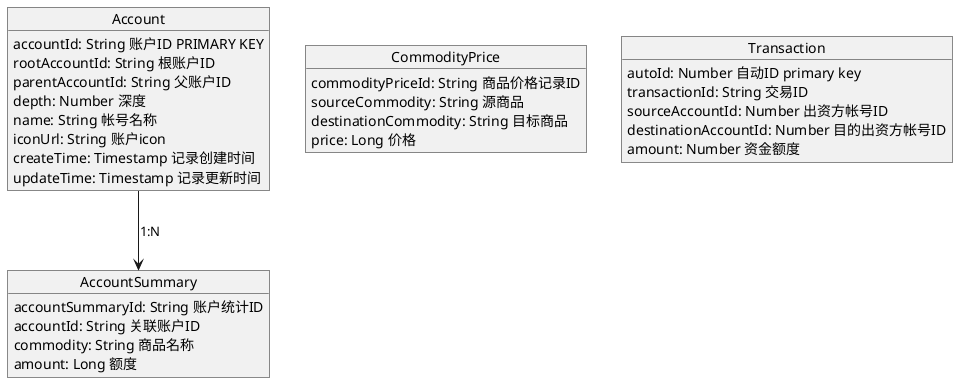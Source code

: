 @startuml
'https://plantuml.com/object-diagrm

object Account {
    accountId: String 账户ID PRIMARY KEY
    rootAccountId: String 根账户ID
    parentAccountId: String 父账户ID
    depth: Number 深度
    name: String 帐号名称
    iconUrl: String 账户icon
    createTime: Timestamp 记录创建时间
    updateTime: Timestamp 记录更新时间
}

object AccountSummary {
    accountSummaryId: String 账户统计ID
    accountId: String 关联账户ID
    commodity: String 商品名称
    amount: Long 额度
}

Account --> AccountSummary : 1:N

object CommodityPrice {
    commodityPriceId: String 商品价格记录ID
    sourceCommodity: String 源商品
    destinationCommodity: String 目标商品
    price: Long 价格
}

object Transaction {
    autoId: Number 自动ID primary key

    transactionId: String 交易ID
    sourceAccountId: Number 出资方帐号ID
    destinationAccountId: Number 目的出资方帐号ID
    amount: Number 资金额度
}

'object AccountCashFlow {
'    accountCashFlowId: Number 记录ID primary key
'    dstAccountId: Number 资金目的地账户ID
'    srcAccountId: Number 资金源账户ID
'    amount: Number 资金总额度
'    bookBalance: 当前账面余额
'    date: Date 资金发生日期
'    dateOrder: Number 资金发生日排序
'    subAccountCashFlow: Array<SubAccountCashFlow> 分单
'}


'object Fund {
'    code: String 基金代码 primary key
'    name: String 基金名称
'    netWorth: Number 基金净值
'    netWorthDate: Date 基金净值最后更新日期
'    createTime: Timestamp 记录创建时间
'    updateTime: Timestamp 记录更新时间
'}

'object Stock {
'    code: String 股票代码 primary key
'    name: String 股票名词
'    price: String 股票价格
'    createTime: Timestamp 记录创建时间
'    updateTime: Timestamp 记录更新时间
'}

'object FundFlow {
'    fundFlowId: Number 记录ID primary key
'    code: string 基金代码 foreign key
'    dividend: String
'    netWorth: Number
'    dayGrowth: Number
'}


'FundFlow::code --o Fund : 聚合

@enduml

